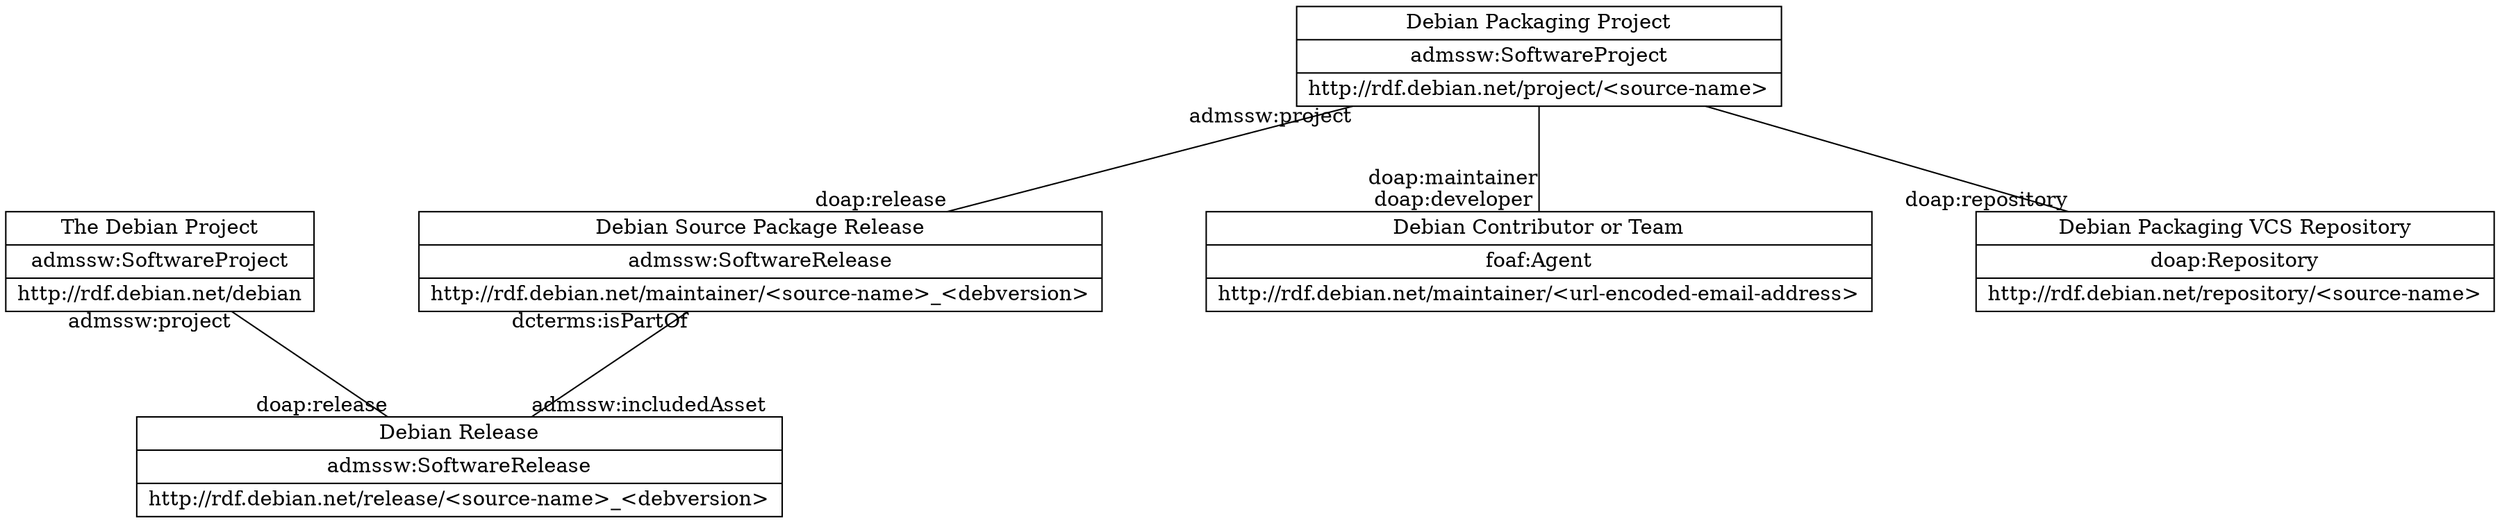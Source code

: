 graph schema {

	ranksep=1
	nodesep=1
	node [shape=record];

	debian [label="{The Debian Project|admssw:SoftwareProject|http://rdf.debian.net/debian}"];
	project [label="{Debian Packaging Project|admssw:SoftwareProject|http://rdf.debian.net/project/\<source-name\>}"];
	package [label="{Debian Source Package Release|admssw:SoftwareRelease|http://rdf.debian.net/maintainer/\<source-name\>_\<debversion\>}"];
	maintainer [label="{Debian Contributor or Team|foaf:Agent|http://rdf.debian.net/maintainer/\<url-encoded-email-address\>}"];
	repository [label="{Debian Packaging VCS Repository|doap:Repository|http://rdf.debian.net/repository/\<source-name\>}"];
	release [label="{Debian Release|admssw:SoftwareRelease|http://rdf.debian.net/release/\<source-name\>_\<debversion\>}"];

	debian -- release [taillabel="admssw:project" headlabel="doap:release"];
	project -- package [taillabel="admssw:project" headlabel="doap:release"];
	project -- maintainer [headlabel="doap:maintainer\ndoap:developer"];
	project -- repository [headlabel="doap:repository"];
	package -- release [taillabel="dcterms:isPartOf" headlabel="admssw:includedAsset"];
}

